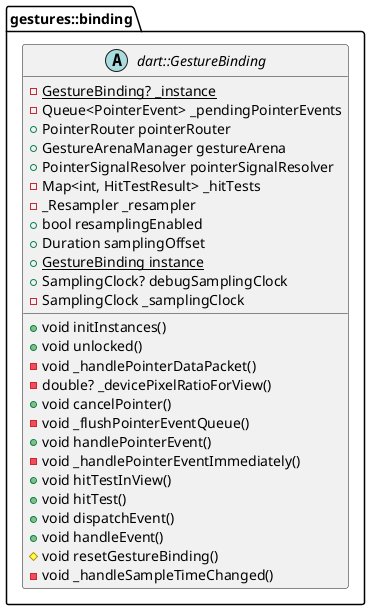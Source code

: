 @startuml

abstract class "gestures::binding.dart::GestureBinding" {
  {static} -GestureBinding? _instance
  -Queue<PointerEvent> _pendingPointerEvents
  +PointerRouter pointerRouter
  +GestureArenaManager gestureArena
  +PointerSignalResolver pointerSignalResolver
  -Map<int, HitTestResult> _hitTests
  -_Resampler _resampler
  +bool resamplingEnabled
  +Duration samplingOffset
  {static} +GestureBinding instance
  +SamplingClock? debugSamplingClock
  -SamplingClock _samplingClock
  +void initInstances()
  +void unlocked()
  -void _handlePointerDataPacket()
  -double? _devicePixelRatioForView()
  +void cancelPointer()
  -void _flushPointerEventQueue()
  +void handlePointerEvent()
  -void _handlePointerEventImmediately()
  +void hitTestInView()
  +void hitTest()
  +void dispatchEvent()
  +void handleEvent()
  #void resetGestureBinding()
  -void _handleSampleTimeChanged()
}

@enduml